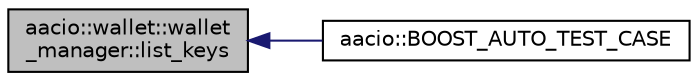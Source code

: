 digraph "aacio::wallet::wallet_manager::list_keys"
{
  edge [fontname="Helvetica",fontsize="10",labelfontname="Helvetica",labelfontsize="10"];
  node [fontname="Helvetica",fontsize="10",shape=record];
  rankdir="LR";
  Node9 [label="aacio::wallet::wallet\l_manager::list_keys",height=0.2,width=0.4,color="black", fillcolor="grey75", style="filled", fontcolor="black"];
  Node9 -> Node10 [dir="back",color="midnightblue",fontsize="10",style="solid",fontname="Helvetica"];
  Node10 [label="aacio::BOOST_AUTO_TEST_CASE",height=0.2,width=0.4,color="black", fillcolor="white", style="filled",URL="$wallet__tests_8cpp.html#a2acbcadb5f6e9adf156cff69f527ab38",tooltip="Test wallet manager. "];
}
